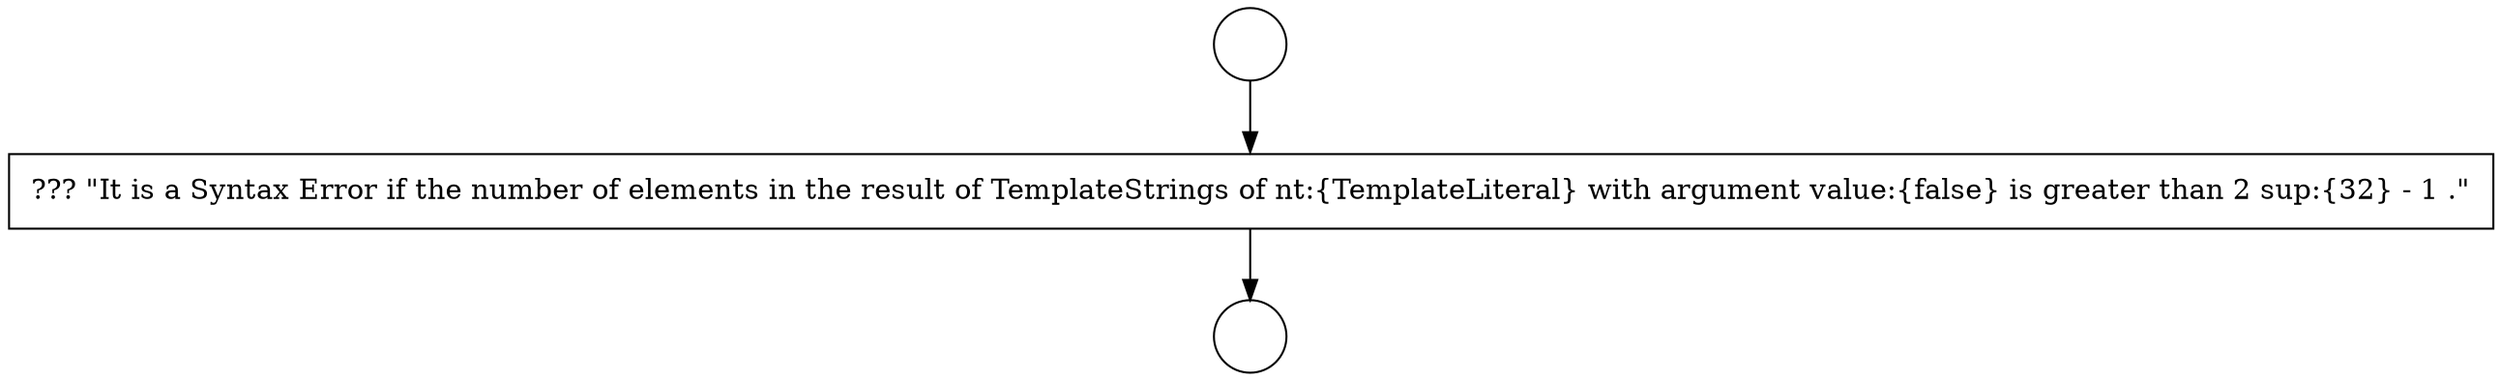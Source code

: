 digraph {
  node19772 [shape=circle label=" " color="black" fillcolor="white" style=filled]
  node19774 [shape=none, margin=0, label=<<font color="black">
    <table border="0" cellborder="1" cellspacing="0" cellpadding="10">
      <tr><td align="left">??? &quot;It is a Syntax Error if the number of elements in the result of TemplateStrings of nt:{TemplateLiteral} with argument value:{false} is greater than 2 sup:{32} - 1 .&quot;</td></tr>
    </table>
  </font>> color="black" fillcolor="white" style=filled]
  node19773 [shape=circle label=" " color="black" fillcolor="white" style=filled]
  node19772 -> node19774 [ color="black"]
  node19774 -> node19773 [ color="black"]
}
